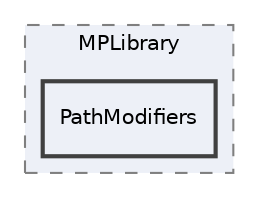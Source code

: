 digraph "PathModifiers"
{
 // LATEX_PDF_SIZE
  edge [fontname="Helvetica",fontsize="10",labelfontname="Helvetica",labelfontsize="10"];
  node [fontname="Helvetica",fontsize="10",shape=record];
  compound=true
  subgraph clusterdir_00ea08126208d03a9c4d60f989aa665e {
    graph [ bgcolor="#edf0f7", pencolor="grey50", style="filled,dashed,", label="MPLibrary", fontname="Helvetica", fontsize="10", URL="dir_00ea08126208d03a9c4d60f989aa665e.html"]
  dir_35966a3a702e99e307acf2aa4ad47127 [shape=box, label="PathModifiers", style="filled,bold,", fillcolor="#edf0f7", color="grey25", URL="dir_35966a3a702e99e307acf2aa4ad47127.html"];
  }
}
